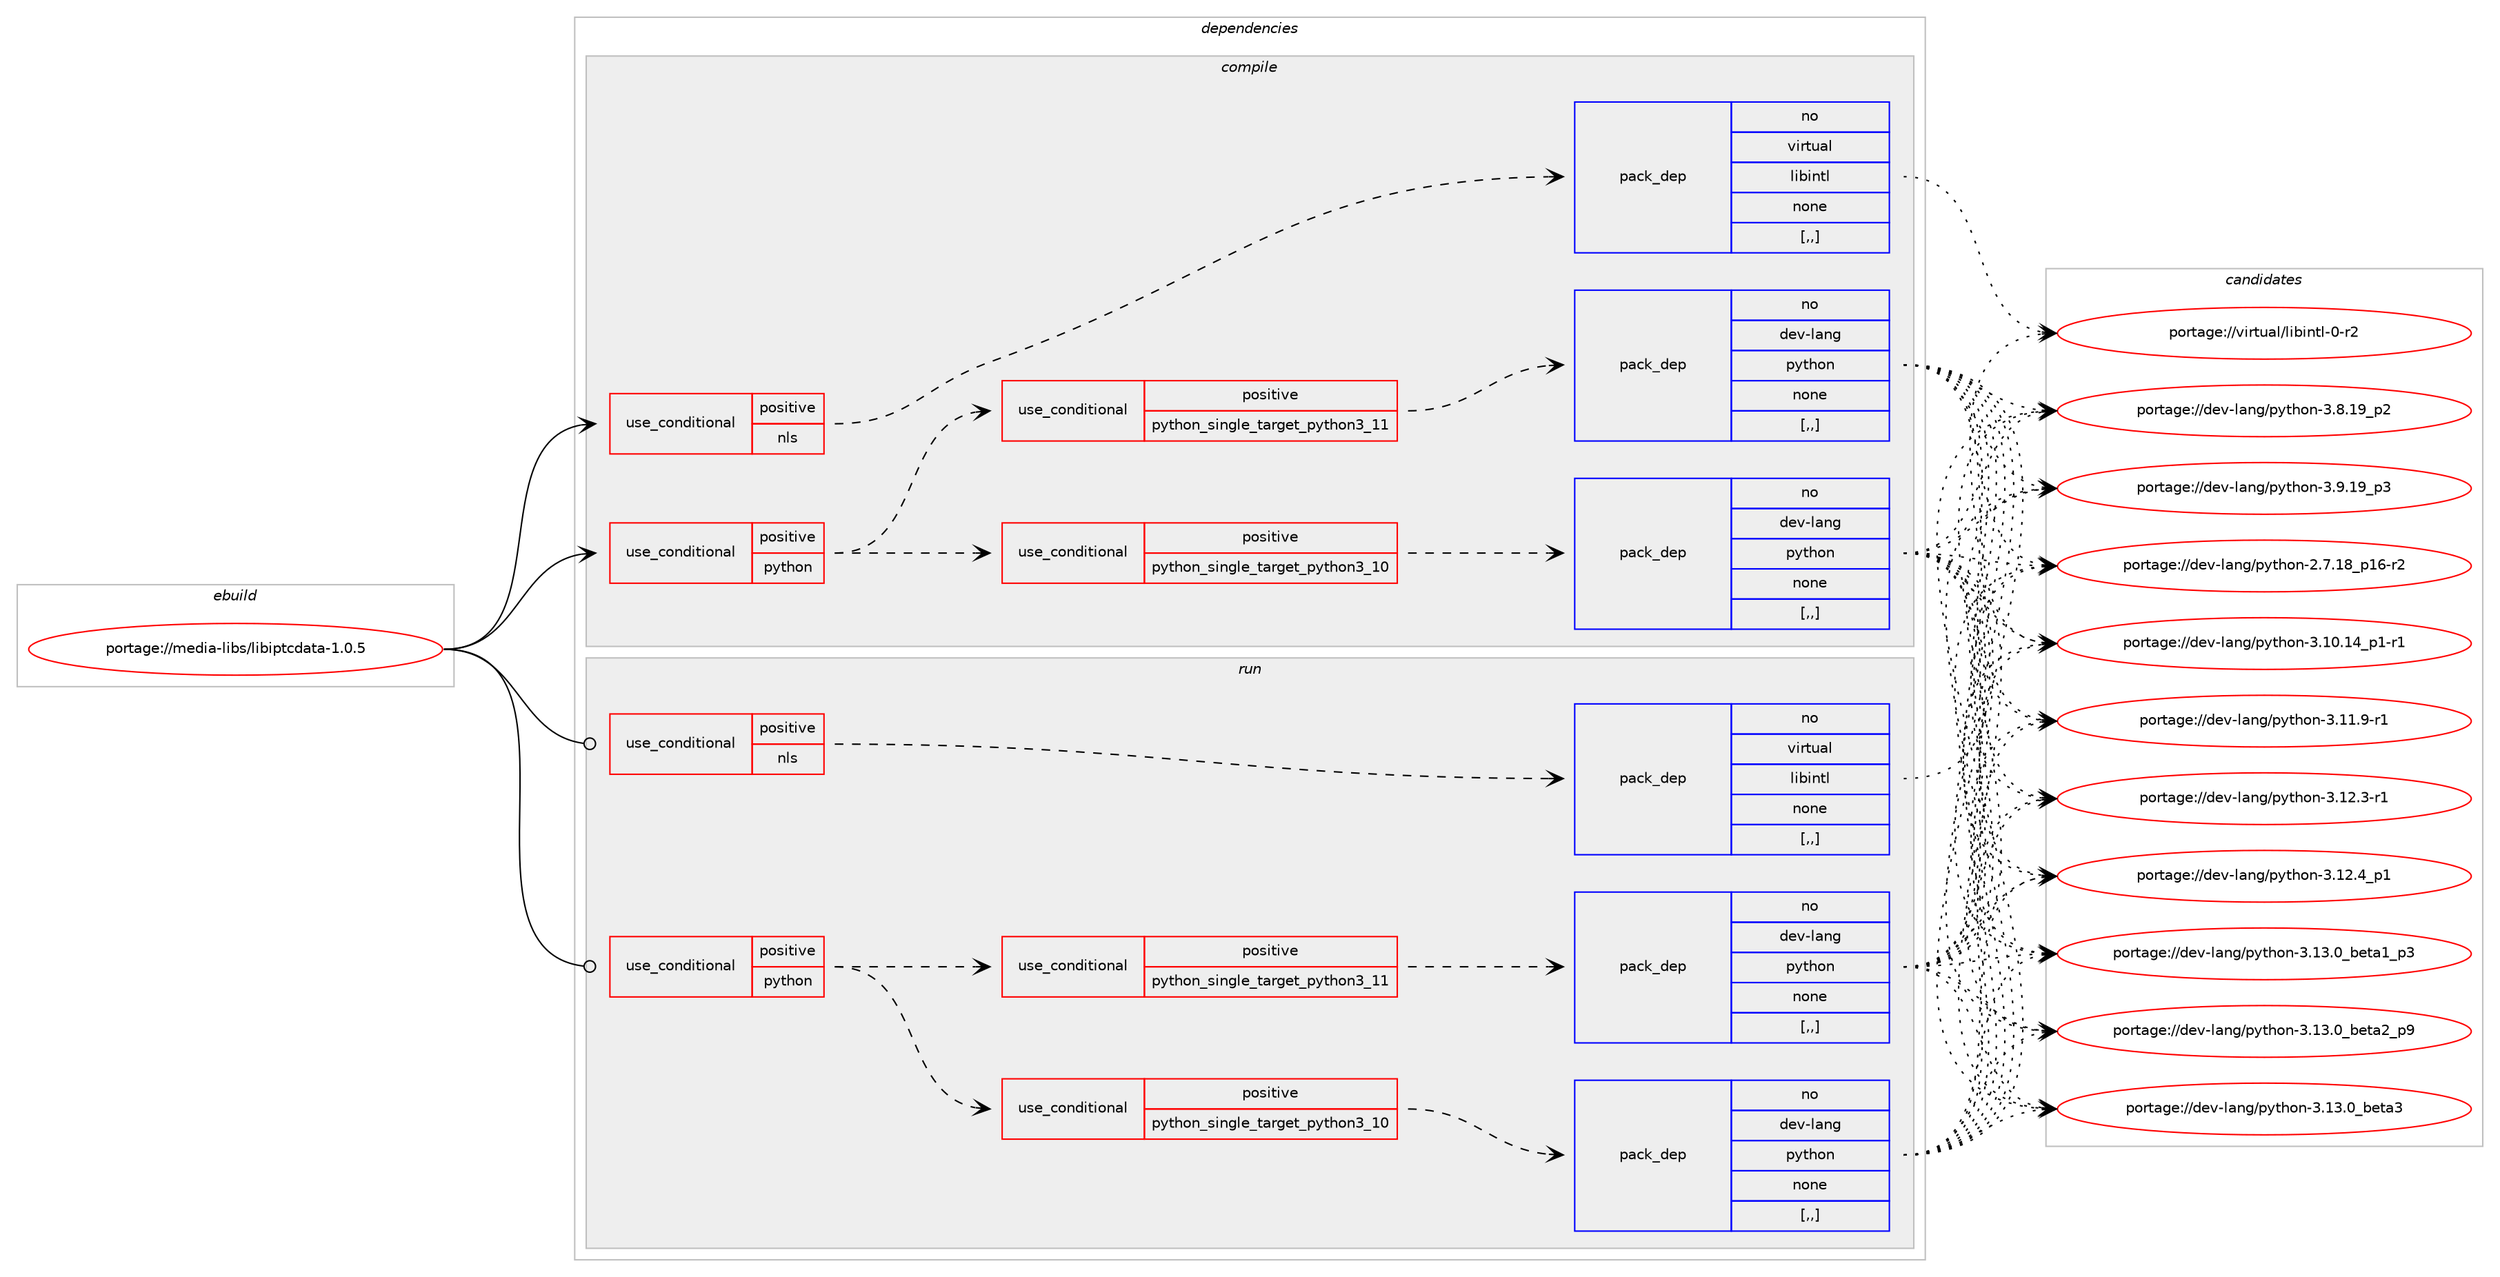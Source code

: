 digraph prolog {

# *************
# Graph options
# *************

newrank=true;
concentrate=true;
compound=true;
graph [rankdir=LR,fontname=Helvetica,fontsize=10,ranksep=1.5];#, ranksep=2.5, nodesep=0.2];
edge  [arrowhead=vee];
node  [fontname=Helvetica,fontsize=10];

# **********
# The ebuild
# **********

subgraph cluster_leftcol {
color=gray;
rank=same;
label=<<i>ebuild</i>>;
id [label="portage://media-libs/libiptcdata-1.0.5", color=red, width=4, href="../media-libs/libiptcdata-1.0.5.svg"];
}

# ****************
# The dependencies
# ****************

subgraph cluster_midcol {
color=gray;
label=<<i>dependencies</i>>;
subgraph cluster_compile {
fillcolor="#eeeeee";
style=filled;
label=<<i>compile</i>>;
subgraph cond73889 {
dependency292643 [label=<<TABLE BORDER="0" CELLBORDER="1" CELLSPACING="0" CELLPADDING="4"><TR><TD ROWSPAN="3" CELLPADDING="10">use_conditional</TD></TR><TR><TD>positive</TD></TR><TR><TD>nls</TD></TR></TABLE>>, shape=none, color=red];
subgraph pack216440 {
dependency292644 [label=<<TABLE BORDER="0" CELLBORDER="1" CELLSPACING="0" CELLPADDING="4" WIDTH="220"><TR><TD ROWSPAN="6" CELLPADDING="30">pack_dep</TD></TR><TR><TD WIDTH="110">no</TD></TR><TR><TD>virtual</TD></TR><TR><TD>libintl</TD></TR><TR><TD>none</TD></TR><TR><TD>[,,]</TD></TR></TABLE>>, shape=none, color=blue];
}
dependency292643:e -> dependency292644:w [weight=20,style="dashed",arrowhead="vee"];
}
id:e -> dependency292643:w [weight=20,style="solid",arrowhead="vee"];
subgraph cond73890 {
dependency292645 [label=<<TABLE BORDER="0" CELLBORDER="1" CELLSPACING="0" CELLPADDING="4"><TR><TD ROWSPAN="3" CELLPADDING="10">use_conditional</TD></TR><TR><TD>positive</TD></TR><TR><TD>python</TD></TR></TABLE>>, shape=none, color=red];
subgraph cond73891 {
dependency292646 [label=<<TABLE BORDER="0" CELLBORDER="1" CELLSPACING="0" CELLPADDING="4"><TR><TD ROWSPAN="3" CELLPADDING="10">use_conditional</TD></TR><TR><TD>positive</TD></TR><TR><TD>python_single_target_python3_10</TD></TR></TABLE>>, shape=none, color=red];
subgraph pack216441 {
dependency292647 [label=<<TABLE BORDER="0" CELLBORDER="1" CELLSPACING="0" CELLPADDING="4" WIDTH="220"><TR><TD ROWSPAN="6" CELLPADDING="30">pack_dep</TD></TR><TR><TD WIDTH="110">no</TD></TR><TR><TD>dev-lang</TD></TR><TR><TD>python</TD></TR><TR><TD>none</TD></TR><TR><TD>[,,]</TD></TR></TABLE>>, shape=none, color=blue];
}
dependency292646:e -> dependency292647:w [weight=20,style="dashed",arrowhead="vee"];
}
dependency292645:e -> dependency292646:w [weight=20,style="dashed",arrowhead="vee"];
subgraph cond73892 {
dependency292648 [label=<<TABLE BORDER="0" CELLBORDER="1" CELLSPACING="0" CELLPADDING="4"><TR><TD ROWSPAN="3" CELLPADDING="10">use_conditional</TD></TR><TR><TD>positive</TD></TR><TR><TD>python_single_target_python3_11</TD></TR></TABLE>>, shape=none, color=red];
subgraph pack216442 {
dependency292649 [label=<<TABLE BORDER="0" CELLBORDER="1" CELLSPACING="0" CELLPADDING="4" WIDTH="220"><TR><TD ROWSPAN="6" CELLPADDING="30">pack_dep</TD></TR><TR><TD WIDTH="110">no</TD></TR><TR><TD>dev-lang</TD></TR><TR><TD>python</TD></TR><TR><TD>none</TD></TR><TR><TD>[,,]</TD></TR></TABLE>>, shape=none, color=blue];
}
dependency292648:e -> dependency292649:w [weight=20,style="dashed",arrowhead="vee"];
}
dependency292645:e -> dependency292648:w [weight=20,style="dashed",arrowhead="vee"];
}
id:e -> dependency292645:w [weight=20,style="solid",arrowhead="vee"];
}
subgraph cluster_compileandrun {
fillcolor="#eeeeee";
style=filled;
label=<<i>compile and run</i>>;
}
subgraph cluster_run {
fillcolor="#eeeeee";
style=filled;
label=<<i>run</i>>;
subgraph cond73893 {
dependency292650 [label=<<TABLE BORDER="0" CELLBORDER="1" CELLSPACING="0" CELLPADDING="4"><TR><TD ROWSPAN="3" CELLPADDING="10">use_conditional</TD></TR><TR><TD>positive</TD></TR><TR><TD>nls</TD></TR></TABLE>>, shape=none, color=red];
subgraph pack216443 {
dependency292651 [label=<<TABLE BORDER="0" CELLBORDER="1" CELLSPACING="0" CELLPADDING="4" WIDTH="220"><TR><TD ROWSPAN="6" CELLPADDING="30">pack_dep</TD></TR><TR><TD WIDTH="110">no</TD></TR><TR><TD>virtual</TD></TR><TR><TD>libintl</TD></TR><TR><TD>none</TD></TR><TR><TD>[,,]</TD></TR></TABLE>>, shape=none, color=blue];
}
dependency292650:e -> dependency292651:w [weight=20,style="dashed",arrowhead="vee"];
}
id:e -> dependency292650:w [weight=20,style="solid",arrowhead="odot"];
subgraph cond73894 {
dependency292652 [label=<<TABLE BORDER="0" CELLBORDER="1" CELLSPACING="0" CELLPADDING="4"><TR><TD ROWSPAN="3" CELLPADDING="10">use_conditional</TD></TR><TR><TD>positive</TD></TR><TR><TD>python</TD></TR></TABLE>>, shape=none, color=red];
subgraph cond73895 {
dependency292653 [label=<<TABLE BORDER="0" CELLBORDER="1" CELLSPACING="0" CELLPADDING="4"><TR><TD ROWSPAN="3" CELLPADDING="10">use_conditional</TD></TR><TR><TD>positive</TD></TR><TR><TD>python_single_target_python3_10</TD></TR></TABLE>>, shape=none, color=red];
subgraph pack216444 {
dependency292654 [label=<<TABLE BORDER="0" CELLBORDER="1" CELLSPACING="0" CELLPADDING="4" WIDTH="220"><TR><TD ROWSPAN="6" CELLPADDING="30">pack_dep</TD></TR><TR><TD WIDTH="110">no</TD></TR><TR><TD>dev-lang</TD></TR><TR><TD>python</TD></TR><TR><TD>none</TD></TR><TR><TD>[,,]</TD></TR></TABLE>>, shape=none, color=blue];
}
dependency292653:e -> dependency292654:w [weight=20,style="dashed",arrowhead="vee"];
}
dependency292652:e -> dependency292653:w [weight=20,style="dashed",arrowhead="vee"];
subgraph cond73896 {
dependency292655 [label=<<TABLE BORDER="0" CELLBORDER="1" CELLSPACING="0" CELLPADDING="4"><TR><TD ROWSPAN="3" CELLPADDING="10">use_conditional</TD></TR><TR><TD>positive</TD></TR><TR><TD>python_single_target_python3_11</TD></TR></TABLE>>, shape=none, color=red];
subgraph pack216445 {
dependency292656 [label=<<TABLE BORDER="0" CELLBORDER="1" CELLSPACING="0" CELLPADDING="4" WIDTH="220"><TR><TD ROWSPAN="6" CELLPADDING="30">pack_dep</TD></TR><TR><TD WIDTH="110">no</TD></TR><TR><TD>dev-lang</TD></TR><TR><TD>python</TD></TR><TR><TD>none</TD></TR><TR><TD>[,,]</TD></TR></TABLE>>, shape=none, color=blue];
}
dependency292655:e -> dependency292656:w [weight=20,style="dashed",arrowhead="vee"];
}
dependency292652:e -> dependency292655:w [weight=20,style="dashed",arrowhead="vee"];
}
id:e -> dependency292652:w [weight=20,style="solid",arrowhead="odot"];
}
}

# **************
# The candidates
# **************

subgraph cluster_choices {
rank=same;
color=gray;
label=<<i>candidates</i>>;

subgraph choice216440 {
color=black;
nodesep=1;
choice11810511411611797108471081059810511011610845484511450 [label="portage://virtual/libintl-0-r2", color=red, width=4,href="../virtual/libintl-0-r2.svg"];
dependency292644:e -> choice11810511411611797108471081059810511011610845484511450:w [style=dotted,weight="100"];
}
subgraph choice216441 {
color=black;
nodesep=1;
choice100101118451089711010347112121116104111110455046554649569511249544511450 [label="portage://dev-lang/python-2.7.18_p16-r2", color=red, width=4,href="../dev-lang/python-2.7.18_p16-r2.svg"];
choice100101118451089711010347112121116104111110455146494846495295112494511449 [label="portage://dev-lang/python-3.10.14_p1-r1", color=red, width=4,href="../dev-lang/python-3.10.14_p1-r1.svg"];
choice100101118451089711010347112121116104111110455146494946574511449 [label="portage://dev-lang/python-3.11.9-r1", color=red, width=4,href="../dev-lang/python-3.11.9-r1.svg"];
choice100101118451089711010347112121116104111110455146495046514511449 [label="portage://dev-lang/python-3.12.3-r1", color=red, width=4,href="../dev-lang/python-3.12.3-r1.svg"];
choice100101118451089711010347112121116104111110455146495046529511249 [label="portage://dev-lang/python-3.12.4_p1", color=red, width=4,href="../dev-lang/python-3.12.4_p1.svg"];
choice10010111845108971101034711212111610411111045514649514648959810111697499511251 [label="portage://dev-lang/python-3.13.0_beta1_p3", color=red, width=4,href="../dev-lang/python-3.13.0_beta1_p3.svg"];
choice10010111845108971101034711212111610411111045514649514648959810111697509511257 [label="portage://dev-lang/python-3.13.0_beta2_p9", color=red, width=4,href="../dev-lang/python-3.13.0_beta2_p9.svg"];
choice1001011184510897110103471121211161041111104551464951464895981011169751 [label="portage://dev-lang/python-3.13.0_beta3", color=red, width=4,href="../dev-lang/python-3.13.0_beta3.svg"];
choice100101118451089711010347112121116104111110455146564649579511250 [label="portage://dev-lang/python-3.8.19_p2", color=red, width=4,href="../dev-lang/python-3.8.19_p2.svg"];
choice100101118451089711010347112121116104111110455146574649579511251 [label="portage://dev-lang/python-3.9.19_p3", color=red, width=4,href="../dev-lang/python-3.9.19_p3.svg"];
dependency292647:e -> choice100101118451089711010347112121116104111110455046554649569511249544511450:w [style=dotted,weight="100"];
dependency292647:e -> choice100101118451089711010347112121116104111110455146494846495295112494511449:w [style=dotted,weight="100"];
dependency292647:e -> choice100101118451089711010347112121116104111110455146494946574511449:w [style=dotted,weight="100"];
dependency292647:e -> choice100101118451089711010347112121116104111110455146495046514511449:w [style=dotted,weight="100"];
dependency292647:e -> choice100101118451089711010347112121116104111110455146495046529511249:w [style=dotted,weight="100"];
dependency292647:e -> choice10010111845108971101034711212111610411111045514649514648959810111697499511251:w [style=dotted,weight="100"];
dependency292647:e -> choice10010111845108971101034711212111610411111045514649514648959810111697509511257:w [style=dotted,weight="100"];
dependency292647:e -> choice1001011184510897110103471121211161041111104551464951464895981011169751:w [style=dotted,weight="100"];
dependency292647:e -> choice100101118451089711010347112121116104111110455146564649579511250:w [style=dotted,weight="100"];
dependency292647:e -> choice100101118451089711010347112121116104111110455146574649579511251:w [style=dotted,weight="100"];
}
subgraph choice216442 {
color=black;
nodesep=1;
choice100101118451089711010347112121116104111110455046554649569511249544511450 [label="portage://dev-lang/python-2.7.18_p16-r2", color=red, width=4,href="../dev-lang/python-2.7.18_p16-r2.svg"];
choice100101118451089711010347112121116104111110455146494846495295112494511449 [label="portage://dev-lang/python-3.10.14_p1-r1", color=red, width=4,href="../dev-lang/python-3.10.14_p1-r1.svg"];
choice100101118451089711010347112121116104111110455146494946574511449 [label="portage://dev-lang/python-3.11.9-r1", color=red, width=4,href="../dev-lang/python-3.11.9-r1.svg"];
choice100101118451089711010347112121116104111110455146495046514511449 [label="portage://dev-lang/python-3.12.3-r1", color=red, width=4,href="../dev-lang/python-3.12.3-r1.svg"];
choice100101118451089711010347112121116104111110455146495046529511249 [label="portage://dev-lang/python-3.12.4_p1", color=red, width=4,href="../dev-lang/python-3.12.4_p1.svg"];
choice10010111845108971101034711212111610411111045514649514648959810111697499511251 [label="portage://dev-lang/python-3.13.0_beta1_p3", color=red, width=4,href="../dev-lang/python-3.13.0_beta1_p3.svg"];
choice10010111845108971101034711212111610411111045514649514648959810111697509511257 [label="portage://dev-lang/python-3.13.0_beta2_p9", color=red, width=4,href="../dev-lang/python-3.13.0_beta2_p9.svg"];
choice1001011184510897110103471121211161041111104551464951464895981011169751 [label="portage://dev-lang/python-3.13.0_beta3", color=red, width=4,href="../dev-lang/python-3.13.0_beta3.svg"];
choice100101118451089711010347112121116104111110455146564649579511250 [label="portage://dev-lang/python-3.8.19_p2", color=red, width=4,href="../dev-lang/python-3.8.19_p2.svg"];
choice100101118451089711010347112121116104111110455146574649579511251 [label="portage://dev-lang/python-3.9.19_p3", color=red, width=4,href="../dev-lang/python-3.9.19_p3.svg"];
dependency292649:e -> choice100101118451089711010347112121116104111110455046554649569511249544511450:w [style=dotted,weight="100"];
dependency292649:e -> choice100101118451089711010347112121116104111110455146494846495295112494511449:w [style=dotted,weight="100"];
dependency292649:e -> choice100101118451089711010347112121116104111110455146494946574511449:w [style=dotted,weight="100"];
dependency292649:e -> choice100101118451089711010347112121116104111110455146495046514511449:w [style=dotted,weight="100"];
dependency292649:e -> choice100101118451089711010347112121116104111110455146495046529511249:w [style=dotted,weight="100"];
dependency292649:e -> choice10010111845108971101034711212111610411111045514649514648959810111697499511251:w [style=dotted,weight="100"];
dependency292649:e -> choice10010111845108971101034711212111610411111045514649514648959810111697509511257:w [style=dotted,weight="100"];
dependency292649:e -> choice1001011184510897110103471121211161041111104551464951464895981011169751:w [style=dotted,weight="100"];
dependency292649:e -> choice100101118451089711010347112121116104111110455146564649579511250:w [style=dotted,weight="100"];
dependency292649:e -> choice100101118451089711010347112121116104111110455146574649579511251:w [style=dotted,weight="100"];
}
subgraph choice216443 {
color=black;
nodesep=1;
choice11810511411611797108471081059810511011610845484511450 [label="portage://virtual/libintl-0-r2", color=red, width=4,href="../virtual/libintl-0-r2.svg"];
dependency292651:e -> choice11810511411611797108471081059810511011610845484511450:w [style=dotted,weight="100"];
}
subgraph choice216444 {
color=black;
nodesep=1;
choice100101118451089711010347112121116104111110455046554649569511249544511450 [label="portage://dev-lang/python-2.7.18_p16-r2", color=red, width=4,href="../dev-lang/python-2.7.18_p16-r2.svg"];
choice100101118451089711010347112121116104111110455146494846495295112494511449 [label="portage://dev-lang/python-3.10.14_p1-r1", color=red, width=4,href="../dev-lang/python-3.10.14_p1-r1.svg"];
choice100101118451089711010347112121116104111110455146494946574511449 [label="portage://dev-lang/python-3.11.9-r1", color=red, width=4,href="../dev-lang/python-3.11.9-r1.svg"];
choice100101118451089711010347112121116104111110455146495046514511449 [label="portage://dev-lang/python-3.12.3-r1", color=red, width=4,href="../dev-lang/python-3.12.3-r1.svg"];
choice100101118451089711010347112121116104111110455146495046529511249 [label="portage://dev-lang/python-3.12.4_p1", color=red, width=4,href="../dev-lang/python-3.12.4_p1.svg"];
choice10010111845108971101034711212111610411111045514649514648959810111697499511251 [label="portage://dev-lang/python-3.13.0_beta1_p3", color=red, width=4,href="../dev-lang/python-3.13.0_beta1_p3.svg"];
choice10010111845108971101034711212111610411111045514649514648959810111697509511257 [label="portage://dev-lang/python-3.13.0_beta2_p9", color=red, width=4,href="../dev-lang/python-3.13.0_beta2_p9.svg"];
choice1001011184510897110103471121211161041111104551464951464895981011169751 [label="portage://dev-lang/python-3.13.0_beta3", color=red, width=4,href="../dev-lang/python-3.13.0_beta3.svg"];
choice100101118451089711010347112121116104111110455146564649579511250 [label="portage://dev-lang/python-3.8.19_p2", color=red, width=4,href="../dev-lang/python-3.8.19_p2.svg"];
choice100101118451089711010347112121116104111110455146574649579511251 [label="portage://dev-lang/python-3.9.19_p3", color=red, width=4,href="../dev-lang/python-3.9.19_p3.svg"];
dependency292654:e -> choice100101118451089711010347112121116104111110455046554649569511249544511450:w [style=dotted,weight="100"];
dependency292654:e -> choice100101118451089711010347112121116104111110455146494846495295112494511449:w [style=dotted,weight="100"];
dependency292654:e -> choice100101118451089711010347112121116104111110455146494946574511449:w [style=dotted,weight="100"];
dependency292654:e -> choice100101118451089711010347112121116104111110455146495046514511449:w [style=dotted,weight="100"];
dependency292654:e -> choice100101118451089711010347112121116104111110455146495046529511249:w [style=dotted,weight="100"];
dependency292654:e -> choice10010111845108971101034711212111610411111045514649514648959810111697499511251:w [style=dotted,weight="100"];
dependency292654:e -> choice10010111845108971101034711212111610411111045514649514648959810111697509511257:w [style=dotted,weight="100"];
dependency292654:e -> choice1001011184510897110103471121211161041111104551464951464895981011169751:w [style=dotted,weight="100"];
dependency292654:e -> choice100101118451089711010347112121116104111110455146564649579511250:w [style=dotted,weight="100"];
dependency292654:e -> choice100101118451089711010347112121116104111110455146574649579511251:w [style=dotted,weight="100"];
}
subgraph choice216445 {
color=black;
nodesep=1;
choice100101118451089711010347112121116104111110455046554649569511249544511450 [label="portage://dev-lang/python-2.7.18_p16-r2", color=red, width=4,href="../dev-lang/python-2.7.18_p16-r2.svg"];
choice100101118451089711010347112121116104111110455146494846495295112494511449 [label="portage://dev-lang/python-3.10.14_p1-r1", color=red, width=4,href="../dev-lang/python-3.10.14_p1-r1.svg"];
choice100101118451089711010347112121116104111110455146494946574511449 [label="portage://dev-lang/python-3.11.9-r1", color=red, width=4,href="../dev-lang/python-3.11.9-r1.svg"];
choice100101118451089711010347112121116104111110455146495046514511449 [label="portage://dev-lang/python-3.12.3-r1", color=red, width=4,href="../dev-lang/python-3.12.3-r1.svg"];
choice100101118451089711010347112121116104111110455146495046529511249 [label="portage://dev-lang/python-3.12.4_p1", color=red, width=4,href="../dev-lang/python-3.12.4_p1.svg"];
choice10010111845108971101034711212111610411111045514649514648959810111697499511251 [label="portage://dev-lang/python-3.13.0_beta1_p3", color=red, width=4,href="../dev-lang/python-3.13.0_beta1_p3.svg"];
choice10010111845108971101034711212111610411111045514649514648959810111697509511257 [label="portage://dev-lang/python-3.13.0_beta2_p9", color=red, width=4,href="../dev-lang/python-3.13.0_beta2_p9.svg"];
choice1001011184510897110103471121211161041111104551464951464895981011169751 [label="portage://dev-lang/python-3.13.0_beta3", color=red, width=4,href="../dev-lang/python-3.13.0_beta3.svg"];
choice100101118451089711010347112121116104111110455146564649579511250 [label="portage://dev-lang/python-3.8.19_p2", color=red, width=4,href="../dev-lang/python-3.8.19_p2.svg"];
choice100101118451089711010347112121116104111110455146574649579511251 [label="portage://dev-lang/python-3.9.19_p3", color=red, width=4,href="../dev-lang/python-3.9.19_p3.svg"];
dependency292656:e -> choice100101118451089711010347112121116104111110455046554649569511249544511450:w [style=dotted,weight="100"];
dependency292656:e -> choice100101118451089711010347112121116104111110455146494846495295112494511449:w [style=dotted,weight="100"];
dependency292656:e -> choice100101118451089711010347112121116104111110455146494946574511449:w [style=dotted,weight="100"];
dependency292656:e -> choice100101118451089711010347112121116104111110455146495046514511449:w [style=dotted,weight="100"];
dependency292656:e -> choice100101118451089711010347112121116104111110455146495046529511249:w [style=dotted,weight="100"];
dependency292656:e -> choice10010111845108971101034711212111610411111045514649514648959810111697499511251:w [style=dotted,weight="100"];
dependency292656:e -> choice10010111845108971101034711212111610411111045514649514648959810111697509511257:w [style=dotted,weight="100"];
dependency292656:e -> choice1001011184510897110103471121211161041111104551464951464895981011169751:w [style=dotted,weight="100"];
dependency292656:e -> choice100101118451089711010347112121116104111110455146564649579511250:w [style=dotted,weight="100"];
dependency292656:e -> choice100101118451089711010347112121116104111110455146574649579511251:w [style=dotted,weight="100"];
}
}

}
